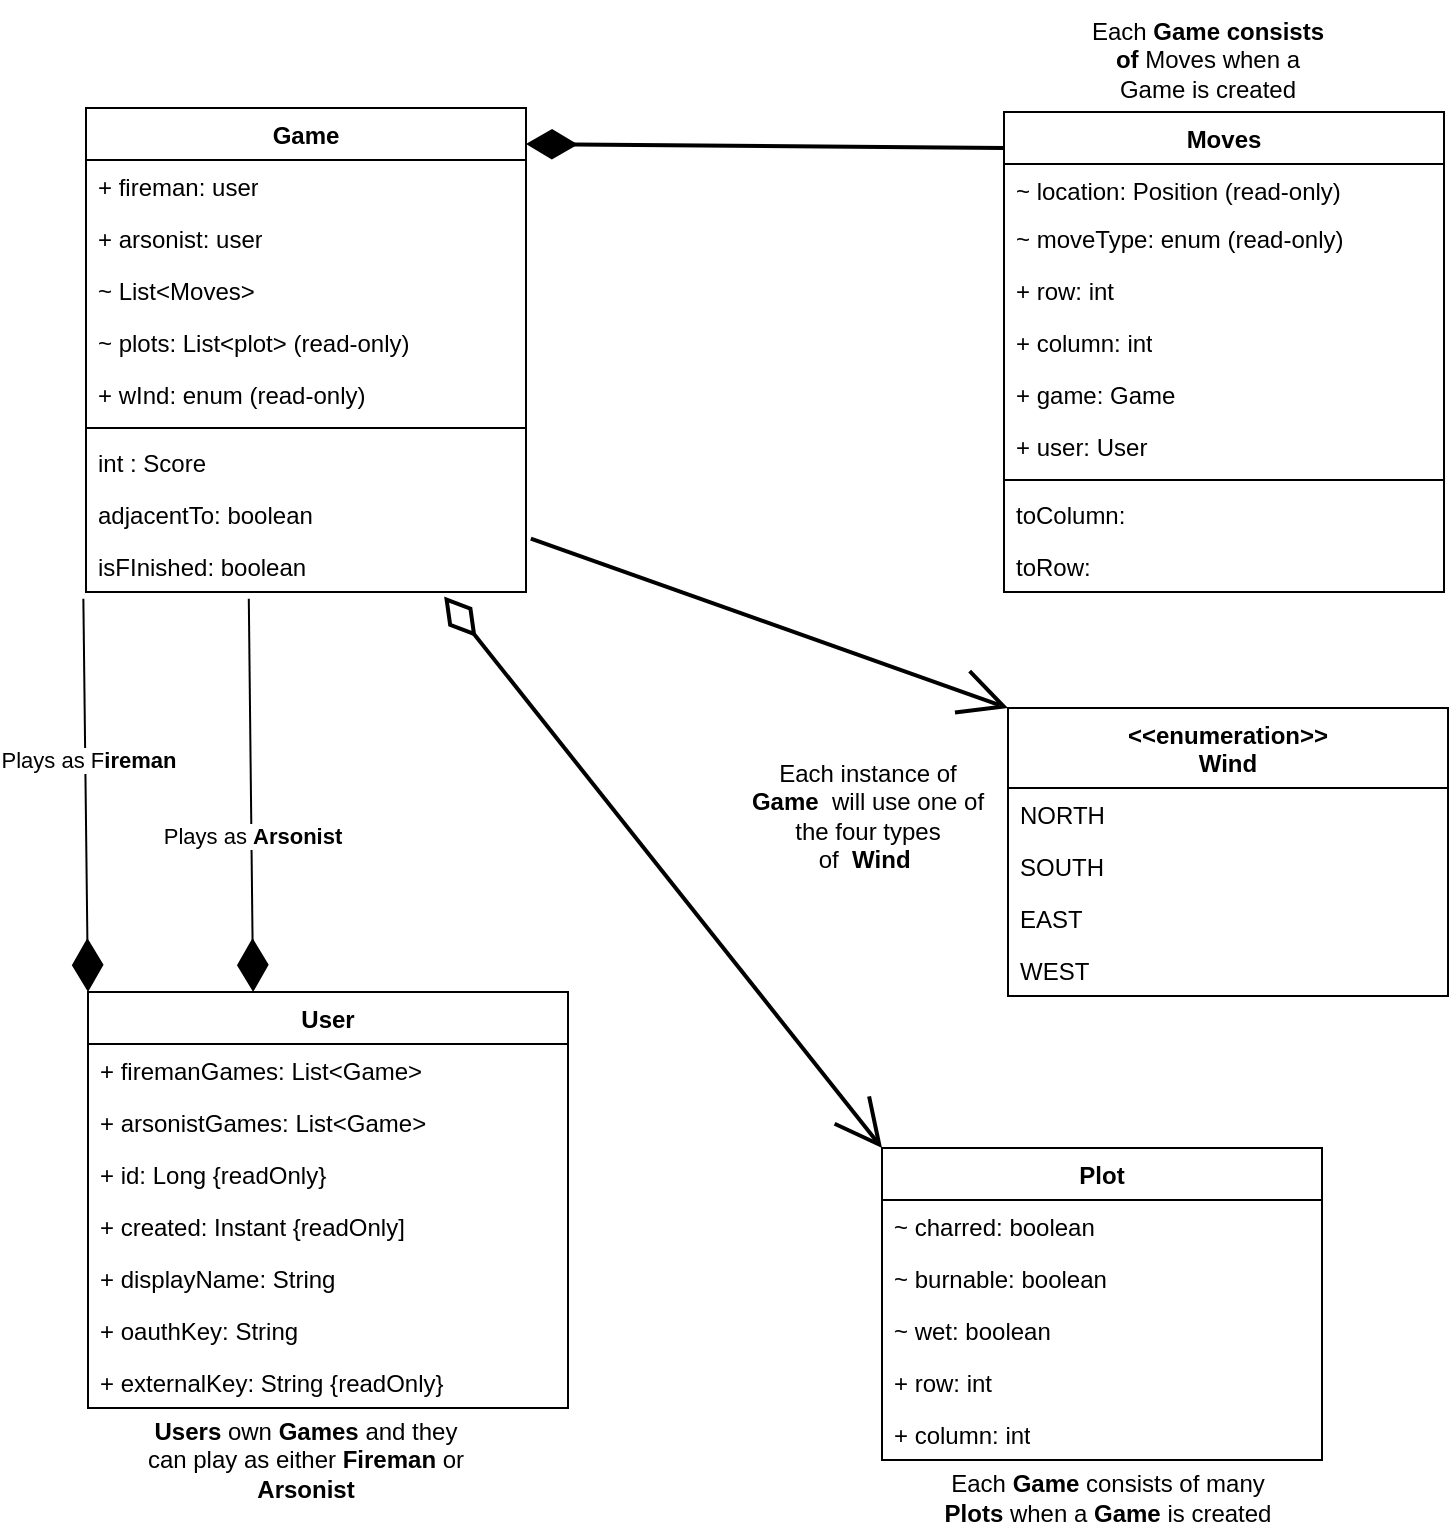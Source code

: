 <mxfile version="24.8.4">
  <diagram name="Page-1" id="W8P2e8QXl9jIIrar-pqP">
    <mxGraphModel dx="1593" dy="858" grid="1" gridSize="10" guides="1" tooltips="1" connect="1" arrows="1" fold="1" page="1" pageScale="1" pageWidth="850" pageHeight="1100" math="0" shadow="0">
      <root>
        <mxCell id="0" />
        <mxCell id="1" parent="0" />
        <mxCell id="U3xS2Xd4ZOhI2V2aKV24-5" value="Moves" style="swimlane;fontStyle=1;align=center;verticalAlign=top;childLayout=stackLayout;horizontal=1;startSize=26;horizontalStack=0;resizeParent=1;resizeParentMax=0;resizeLast=0;collapsible=1;marginBottom=0;whiteSpace=wrap;html=1;" parent="1" vertex="1">
          <mxGeometry x="538" y="82" width="220" height="240" as="geometry" />
        </mxCell>
        <mxCell id="U3xS2Xd4ZOhI2V2aKV24-6" value="~ location: Position (read-only)" style="text;strokeColor=none;fillColor=none;align=left;verticalAlign=top;spacingLeft=4;spacingRight=4;overflow=hidden;rotatable=0;points=[[0,0.5],[1,0.5]];portConstraint=eastwest;whiteSpace=wrap;html=1;" parent="U3xS2Xd4ZOhI2V2aKV24-5" vertex="1">
          <mxGeometry y="26" width="220" height="24" as="geometry" />
        </mxCell>
        <mxCell id="sLbZc5f34y555rs3LQ_W-33" value="~ moveType: enum (read-only)" style="text;strokeColor=none;fillColor=none;align=left;verticalAlign=top;spacingLeft=4;spacingRight=4;overflow=hidden;rotatable=0;points=[[0,0.5],[1,0.5]];portConstraint=eastwest;whiteSpace=wrap;html=1;" parent="U3xS2Xd4ZOhI2V2aKV24-5" vertex="1">
          <mxGeometry y="50" width="220" height="26" as="geometry" />
        </mxCell>
        <mxCell id="RYduX_MG5zRAx5sU0X7O-1" value="+ row: int" style="text;strokeColor=none;fillColor=none;align=left;verticalAlign=top;spacingLeft=4;spacingRight=4;overflow=hidden;rotatable=0;points=[[0,0.5],[1,0.5]];portConstraint=eastwest;whiteSpace=wrap;html=1;" vertex="1" parent="U3xS2Xd4ZOhI2V2aKV24-5">
          <mxGeometry y="76" width="220" height="26" as="geometry" />
        </mxCell>
        <mxCell id="RYduX_MG5zRAx5sU0X7O-3" value="+ column: int" style="text;strokeColor=none;fillColor=none;align=left;verticalAlign=top;spacingLeft=4;spacingRight=4;overflow=hidden;rotatable=0;points=[[0,0.5],[1,0.5]];portConstraint=eastwest;whiteSpace=wrap;html=1;" vertex="1" parent="U3xS2Xd4ZOhI2V2aKV24-5">
          <mxGeometry y="102" width="220" height="26" as="geometry" />
        </mxCell>
        <mxCell id="RYduX_MG5zRAx5sU0X7O-2" value="+ game: Game" style="text;strokeColor=none;fillColor=none;align=left;verticalAlign=top;spacingLeft=4;spacingRight=4;overflow=hidden;rotatable=0;points=[[0,0.5],[1,0.5]];portConstraint=eastwest;whiteSpace=wrap;html=1;" vertex="1" parent="U3xS2Xd4ZOhI2V2aKV24-5">
          <mxGeometry y="128" width="220" height="26" as="geometry" />
        </mxCell>
        <mxCell id="RYduX_MG5zRAx5sU0X7O-13" value="+ user: User" style="text;strokeColor=none;fillColor=none;align=left;verticalAlign=top;spacingLeft=4;spacingRight=4;overflow=hidden;rotatable=0;points=[[0,0.5],[1,0.5]];portConstraint=eastwest;whiteSpace=wrap;html=1;" vertex="1" parent="U3xS2Xd4ZOhI2V2aKV24-5">
          <mxGeometry y="154" width="220" height="26" as="geometry" />
        </mxCell>
        <mxCell id="U3xS2Xd4ZOhI2V2aKV24-7" value="" style="line;strokeWidth=1;fillColor=none;align=left;verticalAlign=middle;spacingTop=-1;spacingLeft=3;spacingRight=3;rotatable=0;labelPosition=right;points=[];portConstraint=eastwest;strokeColor=inherit;" parent="U3xS2Xd4ZOhI2V2aKV24-5" vertex="1">
          <mxGeometry y="180" width="220" height="8" as="geometry" />
        </mxCell>
        <mxCell id="sLbZc5f34y555rs3LQ_W-39" value="toColumn:" style="text;strokeColor=none;fillColor=none;align=left;verticalAlign=top;spacingLeft=4;spacingRight=4;overflow=hidden;rotatable=0;points=[[0,0.5],[1,0.5]];portConstraint=eastwest;whiteSpace=wrap;html=1;" parent="U3xS2Xd4ZOhI2V2aKV24-5" vertex="1">
          <mxGeometry y="188" width="220" height="26" as="geometry" />
        </mxCell>
        <mxCell id="sLbZc5f34y555rs3LQ_W-40" value="toRow:&amp;nbsp;" style="text;strokeColor=none;fillColor=none;align=left;verticalAlign=top;spacingLeft=4;spacingRight=4;overflow=hidden;rotatable=0;points=[[0,0.5],[1,0.5]];portConstraint=eastwest;whiteSpace=wrap;html=1;" parent="U3xS2Xd4ZOhI2V2aKV24-5" vertex="1">
          <mxGeometry y="214" width="220" height="26" as="geometry" />
        </mxCell>
        <mxCell id="U3xS2Xd4ZOhI2V2aKV24-9" value="Game" style="swimlane;fontStyle=1;align=center;verticalAlign=top;childLayout=stackLayout;horizontal=1;startSize=26;horizontalStack=0;resizeParent=1;resizeParentMax=0;resizeLast=0;collapsible=1;marginBottom=0;whiteSpace=wrap;html=1;" parent="1" vertex="1">
          <mxGeometry x="79" y="80" width="220" height="242" as="geometry" />
        </mxCell>
        <mxCell id="sLbZc5f34y555rs3LQ_W-17" value="+ fireman: user" style="text;strokeColor=none;fillColor=none;align=left;verticalAlign=top;spacingLeft=4;spacingRight=4;overflow=hidden;rotatable=0;points=[[0,0.5],[1,0.5]];portConstraint=eastwest;whiteSpace=wrap;html=1;" parent="U3xS2Xd4ZOhI2V2aKV24-9" vertex="1">
          <mxGeometry y="26" width="220" height="26" as="geometry" />
        </mxCell>
        <mxCell id="sLbZc5f34y555rs3LQ_W-16" value="+ arsonist: user" style="text;strokeColor=none;fillColor=none;align=left;verticalAlign=top;spacingLeft=4;spacingRight=4;overflow=hidden;rotatable=0;points=[[0,0.5],[1,0.5]];portConstraint=eastwest;whiteSpace=wrap;html=1;" parent="U3xS2Xd4ZOhI2V2aKV24-9" vertex="1">
          <mxGeometry y="52" width="220" height="26" as="geometry" />
        </mxCell>
        <mxCell id="sLbZc5f34y555rs3LQ_W-57" value="~ List&amp;lt;Moves&amp;gt;" style="text;strokeColor=none;fillColor=none;align=left;verticalAlign=top;spacingLeft=4;spacingRight=4;overflow=hidden;rotatable=0;points=[[0,0.5],[1,0.5]];portConstraint=eastwest;whiteSpace=wrap;html=1;" parent="U3xS2Xd4ZOhI2V2aKV24-9" vertex="1">
          <mxGeometry y="78" width="220" height="26" as="geometry" />
        </mxCell>
        <mxCell id="mMBtxs_xHi3dSldJMzsw-3" value="~ plots: List&amp;lt;plot&amp;gt; (read-only)" style="text;strokeColor=none;fillColor=none;align=left;verticalAlign=top;spacingLeft=4;spacingRight=4;overflow=hidden;rotatable=0;points=[[0,0.5],[1,0.5]];portConstraint=eastwest;whiteSpace=wrap;html=1;" parent="U3xS2Xd4ZOhI2V2aKV24-9" vertex="1">
          <mxGeometry y="104" width="220" height="26" as="geometry" />
        </mxCell>
        <mxCell id="sLbZc5f34y555rs3LQ_W-64" value="+ wInd: enum (read-only)" style="text;strokeColor=none;fillColor=none;align=left;verticalAlign=top;spacingLeft=4;spacingRight=4;overflow=hidden;rotatable=0;points=[[0,0.5],[1,0.5]];portConstraint=eastwest;whiteSpace=wrap;html=1;" parent="U3xS2Xd4ZOhI2V2aKV24-9" vertex="1">
          <mxGeometry y="130" width="220" height="26" as="geometry" />
        </mxCell>
        <mxCell id="U3xS2Xd4ZOhI2V2aKV24-11" value="" style="line;strokeWidth=1;fillColor=none;align=left;verticalAlign=middle;spacingTop=-1;spacingLeft=3;spacingRight=3;rotatable=0;labelPosition=right;points=[];portConstraint=eastwest;strokeColor=inherit;" parent="U3xS2Xd4ZOhI2V2aKV24-9" vertex="1">
          <mxGeometry y="156" width="220" height="8" as="geometry" />
        </mxCell>
        <mxCell id="U3xS2Xd4ZOhI2V2aKV24-12" value="int : Score" style="text;strokeColor=none;fillColor=none;align=left;verticalAlign=top;spacingLeft=4;spacingRight=4;overflow=hidden;rotatable=0;points=[[0,0.5],[1,0.5]];portConstraint=eastwest;whiteSpace=wrap;html=1;" parent="U3xS2Xd4ZOhI2V2aKV24-9" vertex="1">
          <mxGeometry y="164" width="220" height="26" as="geometry" />
        </mxCell>
        <mxCell id="mMBtxs_xHi3dSldJMzsw-1" value="adjacentTo: boolean" style="text;strokeColor=none;fillColor=none;align=left;verticalAlign=top;spacingLeft=4;spacingRight=4;overflow=hidden;rotatable=0;points=[[0,0.5],[1,0.5]];portConstraint=eastwest;whiteSpace=wrap;html=1;" parent="U3xS2Xd4ZOhI2V2aKV24-9" vertex="1">
          <mxGeometry y="190" width="220" height="26" as="geometry" />
        </mxCell>
        <mxCell id="mMBtxs_xHi3dSldJMzsw-2" value="isFInished: boolean" style="text;strokeColor=none;fillColor=none;align=left;verticalAlign=top;spacingLeft=4;spacingRight=4;overflow=hidden;rotatable=0;points=[[0,0.5],[1,0.5]];portConstraint=eastwest;whiteSpace=wrap;html=1;" parent="U3xS2Xd4ZOhI2V2aKV24-9" vertex="1">
          <mxGeometry y="216" width="220" height="26" as="geometry" />
        </mxCell>
        <mxCell id="U3xS2Xd4ZOhI2V2aKV24-17" value="Plot" style="swimlane;fontStyle=1;align=center;verticalAlign=top;childLayout=stackLayout;horizontal=1;startSize=26;horizontalStack=0;resizeParent=1;resizeParentMax=0;resizeLast=0;collapsible=1;marginBottom=0;whiteSpace=wrap;html=1;" parent="1" vertex="1">
          <mxGeometry x="477" y="600" width="220" height="156" as="geometry" />
        </mxCell>
        <mxCell id="U3xS2Xd4ZOhI2V2aKV24-18" value="~ charred: boolean" style="text;strokeColor=none;fillColor=none;align=left;verticalAlign=top;spacingLeft=4;spacingRight=4;overflow=hidden;rotatable=0;points=[[0,0.5],[1,0.5]];portConstraint=eastwest;whiteSpace=wrap;html=1;" parent="U3xS2Xd4ZOhI2V2aKV24-17" vertex="1">
          <mxGeometry y="26" width="220" height="26" as="geometry" />
        </mxCell>
        <mxCell id="sLbZc5f34y555rs3LQ_W-11" value="~ burnable: boolean" style="text;strokeColor=none;fillColor=none;align=left;verticalAlign=top;spacingLeft=4;spacingRight=4;overflow=hidden;rotatable=0;points=[[0,0.5],[1,0.5]];portConstraint=eastwest;whiteSpace=wrap;html=1;" parent="U3xS2Xd4ZOhI2V2aKV24-17" vertex="1">
          <mxGeometry y="52" width="220" height="26" as="geometry" />
        </mxCell>
        <mxCell id="sLbZc5f34y555rs3LQ_W-19" value="~ wet: boolean" style="text;strokeColor=none;fillColor=none;align=left;verticalAlign=top;spacingLeft=4;spacingRight=4;overflow=hidden;rotatable=0;points=[[0,0.5],[1,0.5]];portConstraint=eastwest;whiteSpace=wrap;html=1;" parent="U3xS2Xd4ZOhI2V2aKV24-17" vertex="1">
          <mxGeometry y="78" width="220" height="26" as="geometry" />
        </mxCell>
        <mxCell id="mMBtxs_xHi3dSldJMzsw-4" value="+ row: int" style="text;strokeColor=none;fillColor=none;align=left;verticalAlign=top;spacingLeft=4;spacingRight=4;overflow=hidden;rotatable=0;points=[[0,0.5],[1,0.5]];portConstraint=eastwest;whiteSpace=wrap;html=1;" parent="U3xS2Xd4ZOhI2V2aKV24-17" vertex="1">
          <mxGeometry y="104" width="220" height="26" as="geometry" />
        </mxCell>
        <mxCell id="RYduX_MG5zRAx5sU0X7O-19" value="+ column: int" style="text;strokeColor=none;fillColor=none;align=left;verticalAlign=top;spacingLeft=4;spacingRight=4;overflow=hidden;rotatable=0;points=[[0,0.5],[1,0.5]];portConstraint=eastwest;whiteSpace=wrap;html=1;" vertex="1" parent="U3xS2Xd4ZOhI2V2aKV24-17">
          <mxGeometry y="130" width="220" height="26" as="geometry" />
        </mxCell>
        <mxCell id="sLbZc5f34y555rs3LQ_W-66" value="" style="endArrow=open;html=1;rounded=0;startArrow=diamondThin;startFill=0;strokeWidth=2;targetPerimeterSpacing=0;endSize=20;startSize=20;endFill=0;entryX=0;entryY=0;entryDx=0;entryDy=0;exitX=0.814;exitY=1.085;exitDx=0;exitDy=0;exitPerimeter=0;" parent="1" source="mMBtxs_xHi3dSldJMzsw-2" target="U3xS2Xd4ZOhI2V2aKV24-17" edge="1">
          <mxGeometry width="50" height="50" relative="1" as="geometry">
            <mxPoint x="216" y="290" as="sourcePoint" />
            <mxPoint x="219" y="550" as="targetPoint" />
          </mxGeometry>
        </mxCell>
        <mxCell id="sLbZc5f34y555rs3LQ_W-67" value="&amp;lt;&amp;lt;enumeration&amp;gt;&amp;gt;&lt;div&gt;Wind&lt;/div&gt;" style="swimlane;fontStyle=1;align=center;verticalAlign=top;childLayout=stackLayout;horizontal=1;startSize=40;horizontalStack=0;resizeParent=1;resizeParentMax=0;resizeLast=0;collapsible=1;marginBottom=0;whiteSpace=wrap;html=1;" parent="1" vertex="1">
          <mxGeometry x="540" y="380" width="220" height="144" as="geometry">
            <mxRectangle x="560" y="500" width="140" height="40" as="alternateBounds" />
          </mxGeometry>
        </mxCell>
        <mxCell id="sLbZc5f34y555rs3LQ_W-68" value="NORTH" style="text;strokeColor=none;fillColor=none;align=left;verticalAlign=top;spacingLeft=4;spacingRight=4;overflow=hidden;rotatable=0;points=[[0,0.5],[1,0.5]];portConstraint=eastwest;whiteSpace=wrap;html=1;" parent="sLbZc5f34y555rs3LQ_W-67" vertex="1">
          <mxGeometry y="40" width="220" height="26" as="geometry" />
        </mxCell>
        <mxCell id="sLbZc5f34y555rs3LQ_W-73" value="SOUTH" style="text;strokeColor=none;fillColor=none;align=left;verticalAlign=top;spacingLeft=4;spacingRight=4;overflow=hidden;rotatable=0;points=[[0,0.5],[1,0.5]];portConstraint=eastwest;whiteSpace=wrap;html=1;" parent="sLbZc5f34y555rs3LQ_W-67" vertex="1">
          <mxGeometry y="66" width="220" height="26" as="geometry" />
        </mxCell>
        <mxCell id="sLbZc5f34y555rs3LQ_W-72" value="EAST" style="text;strokeColor=none;fillColor=none;align=left;verticalAlign=top;spacingLeft=4;spacingRight=4;overflow=hidden;rotatable=0;points=[[0,0.5],[1,0.5]];portConstraint=eastwest;whiteSpace=wrap;html=1;" parent="sLbZc5f34y555rs3LQ_W-67" vertex="1">
          <mxGeometry y="92" width="220" height="26" as="geometry" />
        </mxCell>
        <mxCell id="sLbZc5f34y555rs3LQ_W-69" value="WEST" style="text;strokeColor=none;fillColor=none;align=left;verticalAlign=top;spacingLeft=4;spacingRight=4;overflow=hidden;rotatable=0;points=[[0,0.5],[1,0.5]];portConstraint=eastwest;whiteSpace=wrap;html=1;" parent="sLbZc5f34y555rs3LQ_W-67" vertex="1">
          <mxGeometry y="118" width="220" height="26" as="geometry" />
        </mxCell>
        <mxCell id="sLbZc5f34y555rs3LQ_W-76" value="" style="endArrow=none;html=1;rounded=0;exitX=1;exitY=0;exitDx=0;exitDy=0;startArrow=diamondThin;startFill=1;strokeWidth=2;targetPerimeterSpacing=0;endSize=20;startSize=20;endFill=0;entryX=0;entryY=0;entryDx=0;entryDy=0;" parent="1" edge="1">
          <mxGeometry width="50" height="50" relative="1" as="geometry">
            <mxPoint x="299" y="98" as="sourcePoint" />
            <mxPoint x="538" y="100" as="targetPoint" />
          </mxGeometry>
        </mxCell>
        <mxCell id="sLbZc5f34y555rs3LQ_W-77" value="" style="endArrow=open;html=1;rounded=0;exitX=1.011;exitY=-0.026;exitDx=0;exitDy=0;startArrow=none;startFill=0;strokeWidth=2;targetPerimeterSpacing=0;endSize=20;startSize=20;endFill=0;entryX=0;entryY=0;entryDx=0;entryDy=0;exitPerimeter=0;" parent="1" source="mMBtxs_xHi3dSldJMzsw-2" target="sLbZc5f34y555rs3LQ_W-67" edge="1">
          <mxGeometry width="50" height="50" relative="1" as="geometry">
            <mxPoint x="341" y="310" as="sourcePoint" />
            <mxPoint x="340" y="456" as="targetPoint" />
          </mxGeometry>
        </mxCell>
        <mxCell id="sLbZc5f34y555rs3LQ_W-79" value="Each instance of &lt;b&gt;Game&amp;nbsp;&amp;nbsp;&lt;/b&gt;will use one of the four types of&amp;nbsp;&lt;b&gt;&amp;nbsp;Wind&lt;/b&gt;&amp;nbsp;" style="whiteSpace=wrap;html=1;fillColor=none;strokeColor=none;" parent="1" vertex="1">
          <mxGeometry x="410" y="404" width="120" height="60" as="geometry" />
        </mxCell>
        <mxCell id="sLbZc5f34y555rs3LQ_W-80" value="Each &lt;b&gt;Game consists of &lt;/b&gt;Moves when a Game is created&lt;span style=&quot;color: rgba(0, 0, 0, 0); font-family: monospace; font-size: 0px; text-align: start; text-wrap-mode: nowrap;&quot;&gt;%3CmxGraphModel%3E%3Croot%3E%3CmxCell%20id%3D%220%22%2F%3E%3CmxCell%20id%3D%221%22%20parent%3D%220%22%2F%3E%3CmxCell%20id%3D%222%22%20value%3D%22%22%20style%3D%22endArrow%3Dopen%3Bhtml%3D1%3Brounded%3D0%3BexitX%3D1%3BexitY%3D0.5%3BexitDx%3D0%3BexitDy%3D0%3BstartArrow%3DdiamondThin%3BstartFill%3D0%3BstrokeWidth%3D2%3BtargetPerimeterSpacing%3D0%3BendSize%3D20%3BstartSize%3D20%3BendFill%3D0%3B%22%20edge%3D%221%22%20parent%3D%221%22%3E%3CmxGeometry%20width%3D%2250%22%20height%3D%2250%22%20relative%3D%221%22%20as%3D%22geometry%22%3E%3CmxPoint%20x%3D%22220%22%20y%3D%22404%22%20as%3D%22sourcePoint%22%2F%3E%3CmxPoint%20x%3D%22219%22%20y%3D%22550%22%20as%3D%22targetPoint%22%2F%3E%3C%2FmxGeometry%3E%3C%2FmxCell%3E%3C%2Froot%3E%3C%2FmxGraphModel%3E&lt;b&gt;Moves&lt;/b&gt;&lt;/span&gt;" style="whiteSpace=wrap;html=1;strokeColor=none;fillColor=none;" parent="1" vertex="1">
          <mxGeometry x="580" y="26" width="120" height="60" as="geometry" />
        </mxCell>
        <mxCell id="sLbZc5f34y555rs3LQ_W-83" value="Each &lt;b&gt;Game&amp;nbsp;&lt;/b&gt;consists of many&lt;b&gt; Plots&lt;/b&gt;&amp;nbsp;when a &lt;b&gt;Game&lt;/b&gt;&amp;nbsp;is created&lt;span style=&quot;color: rgba(0, 0, 0, 0); font-family: monospace; font-size: 0px; text-align: start; text-wrap-mode: nowrap;&quot;&gt;%3CmxGraphModel%3E%3Croot%3E%3CmxCell%20id%3D%220%22%2F%3E%3CmxCell%20id%3D%221%22%20parent%3D%220%22%2F%3E%3CmxCell%20id%3D%222%22%20value%3D%22%22%20style%3D%22endArrow%3Dopen%3Bhtml%3D1%3Brounded%3D0%3BexitX%3D1%3BexitY%3D0.5%3BexitDx%3D0%3BexitDy%3D0%3BstartArrow%3DdiamondThin%3BstartFill%3D0%3BstrokeWidth%3D2%3BtargetPerimeterSpacing%3D0%3BendSize%3D20%3BstartSize%3D20%3BendFill%3D0%3B%22%20edge%3D%221%22%20parent%3D%221%22%3E%3CmxGeometry%20width%3D%2250%22%20height%3D%2250%22%20relative%3D%221%22%20as%3D%22geometry%22%3E%3CmxPoint%20x%3D%22220%22%20y%3D%22404%22%20as%3D%22sourcePoint%22%2F%3E%3CmxPoint%20x%3D%22219%22%20y%3D%22550%22%20as%3D%22targetPoint%22%2F%3E%3C%2FmxGeometry%3E%3C%2FmxCell%3E%3C%2Froot%3E%3C%2FmxGraphModel%3E&lt;b&gt;Moves&lt;/b&gt;&lt;/span&gt;" style="whiteSpace=wrap;html=1;strokeColor=none;fillColor=none;" parent="1" vertex="1">
          <mxGeometry x="505" y="759" width="170" height="31" as="geometry" />
        </mxCell>
        <mxCell id="RYduX_MG5zRAx5sU0X7O-4" value="User" style="swimlane;fontStyle=1;align=center;verticalAlign=top;childLayout=stackLayout;horizontal=1;startSize=26;horizontalStack=0;resizeParent=1;resizeParentMax=0;resizeLast=0;collapsible=1;marginBottom=0;whiteSpace=wrap;html=1;" vertex="1" parent="1">
          <mxGeometry x="80" y="522" width="240" height="208" as="geometry" />
        </mxCell>
        <mxCell id="RYduX_MG5zRAx5sU0X7O-5" value="+ firemanGames: List&amp;lt;Game&amp;gt;" style="text;strokeColor=none;fillColor=none;align=left;verticalAlign=top;spacingLeft=4;spacingRight=4;overflow=hidden;rotatable=0;points=[[0,0.5],[1,0.5]];portConstraint=eastwest;whiteSpace=wrap;html=1;" vertex="1" parent="RYduX_MG5zRAx5sU0X7O-4">
          <mxGeometry y="26" width="240" height="26" as="geometry" />
        </mxCell>
        <mxCell id="RYduX_MG5zRAx5sU0X7O-8" value="+ arsonistGames: List&amp;lt;Game&amp;gt;" style="text;strokeColor=none;fillColor=none;align=left;verticalAlign=top;spacingLeft=4;spacingRight=4;overflow=hidden;rotatable=0;points=[[0,0.5],[1,0.5]];portConstraint=eastwest;whiteSpace=wrap;html=1;" vertex="1" parent="RYduX_MG5zRAx5sU0X7O-4">
          <mxGeometry y="52" width="240" height="26" as="geometry" />
        </mxCell>
        <mxCell id="RYduX_MG5zRAx5sU0X7O-18" value="+ id: Long {readOnly}" style="text;strokeColor=none;fillColor=none;align=left;verticalAlign=top;spacingLeft=4;spacingRight=4;overflow=hidden;rotatable=0;points=[[0,0.5],[1,0.5]];portConstraint=eastwest;whiteSpace=wrap;html=1;" vertex="1" parent="RYduX_MG5zRAx5sU0X7O-4">
          <mxGeometry y="78" width="240" height="26" as="geometry" />
        </mxCell>
        <mxCell id="RYduX_MG5zRAx5sU0X7O-17" value="+ created: Instant {readOnly]" style="text;strokeColor=none;fillColor=none;align=left;verticalAlign=top;spacingLeft=4;spacingRight=4;overflow=hidden;rotatable=0;points=[[0,0.5],[1,0.5]];portConstraint=eastwest;whiteSpace=wrap;html=1;" vertex="1" parent="RYduX_MG5zRAx5sU0X7O-4">
          <mxGeometry y="104" width="240" height="26" as="geometry" />
        </mxCell>
        <mxCell id="RYduX_MG5zRAx5sU0X7O-16" value="+ displayName: String&amp;nbsp;" style="text;strokeColor=none;fillColor=none;align=left;verticalAlign=top;spacingLeft=4;spacingRight=4;overflow=hidden;rotatable=0;points=[[0,0.5],[1,0.5]];portConstraint=eastwest;whiteSpace=wrap;html=1;" vertex="1" parent="RYduX_MG5zRAx5sU0X7O-4">
          <mxGeometry y="130" width="240" height="26" as="geometry" />
        </mxCell>
        <mxCell id="RYduX_MG5zRAx5sU0X7O-15" value="+ oauthKey: String" style="text;strokeColor=none;fillColor=none;align=left;verticalAlign=top;spacingLeft=4;spacingRight=4;overflow=hidden;rotatable=0;points=[[0,0.5],[1,0.5]];portConstraint=eastwest;whiteSpace=wrap;html=1;" vertex="1" parent="RYduX_MG5zRAx5sU0X7O-4">
          <mxGeometry y="156" width="240" height="26" as="geometry" />
        </mxCell>
        <mxCell id="RYduX_MG5zRAx5sU0X7O-14" value="+ externalKey: String {readOnly}" style="text;strokeColor=none;fillColor=none;align=left;verticalAlign=top;spacingLeft=4;spacingRight=4;overflow=hidden;rotatable=0;points=[[0,0.5],[1,0.5]];portConstraint=eastwest;whiteSpace=wrap;html=1;" vertex="1" parent="RYduX_MG5zRAx5sU0X7O-4">
          <mxGeometry y="182" width="240" height="26" as="geometry" />
        </mxCell>
        <mxCell id="RYduX_MG5zRAx5sU0X7O-9" value="" style="endArrow=diamondThin;endFill=1;endSize=24;html=1;rounded=0;entryX=0.344;entryY=0;entryDx=0;entryDy=0;exitX=0.37;exitY=1.128;exitDx=0;exitDy=0;exitPerimeter=0;entryPerimeter=0;" edge="1" parent="1" source="mMBtxs_xHi3dSldJMzsw-2" target="RYduX_MG5zRAx5sU0X7O-4">
          <mxGeometry width="160" relative="1" as="geometry">
            <mxPoint x="-200" y="160" as="sourcePoint" />
            <mxPoint x="-40" y="160" as="targetPoint" />
          </mxGeometry>
        </mxCell>
        <mxCell id="RYduX_MG5zRAx5sU0X7O-12" value="Plays as &lt;b&gt;Arsonist&lt;/b&gt;" style="edgeLabel;html=1;align=center;verticalAlign=middle;resizable=0;points=[];" vertex="1" connectable="0" parent="RYduX_MG5zRAx5sU0X7O-9">
          <mxGeometry x="0.188" relative="1" as="geometry">
            <mxPoint y="1" as="offset" />
          </mxGeometry>
        </mxCell>
        <mxCell id="RYduX_MG5zRAx5sU0X7O-10" value="" style="endArrow=diamondThin;endFill=1;endSize=24;html=1;rounded=0;entryX=0;entryY=0;entryDx=0;entryDy=0;exitX=-0.006;exitY=1.128;exitDx=0;exitDy=0;exitPerimeter=0;" edge="1" parent="1" source="mMBtxs_xHi3dSldJMzsw-2" target="RYduX_MG5zRAx5sU0X7O-4">
          <mxGeometry width="160" relative="1" as="geometry">
            <mxPoint x="39" y="77" as="sourcePoint" />
            <mxPoint x="-170" y="260" as="targetPoint" />
          </mxGeometry>
        </mxCell>
        <mxCell id="RYduX_MG5zRAx5sU0X7O-11" value="Plays as F&lt;b&gt;ireman&lt;/b&gt;" style="edgeLabel;html=1;align=center;verticalAlign=middle;resizable=0;points=[];" vertex="1" connectable="0" parent="RYduX_MG5zRAx5sU0X7O-10">
          <mxGeometry x="-0.026" y="1" relative="1" as="geometry">
            <mxPoint y="-16" as="offset" />
          </mxGeometry>
        </mxCell>
        <mxCell id="RYduX_MG5zRAx5sU0X7O-20" value="&lt;b&gt;Users &lt;/b&gt;own &lt;b&gt;Games &lt;/b&gt;and they can play as either &lt;b&gt;Fireman &lt;/b&gt;or &lt;b&gt;Arsonist&lt;/b&gt;" style="whiteSpace=wrap;html=1;strokeColor=none;fillColor=none;" vertex="1" parent="1">
          <mxGeometry x="104" y="740" width="170" height="31" as="geometry" />
        </mxCell>
      </root>
    </mxGraphModel>
  </diagram>
</mxfile>
